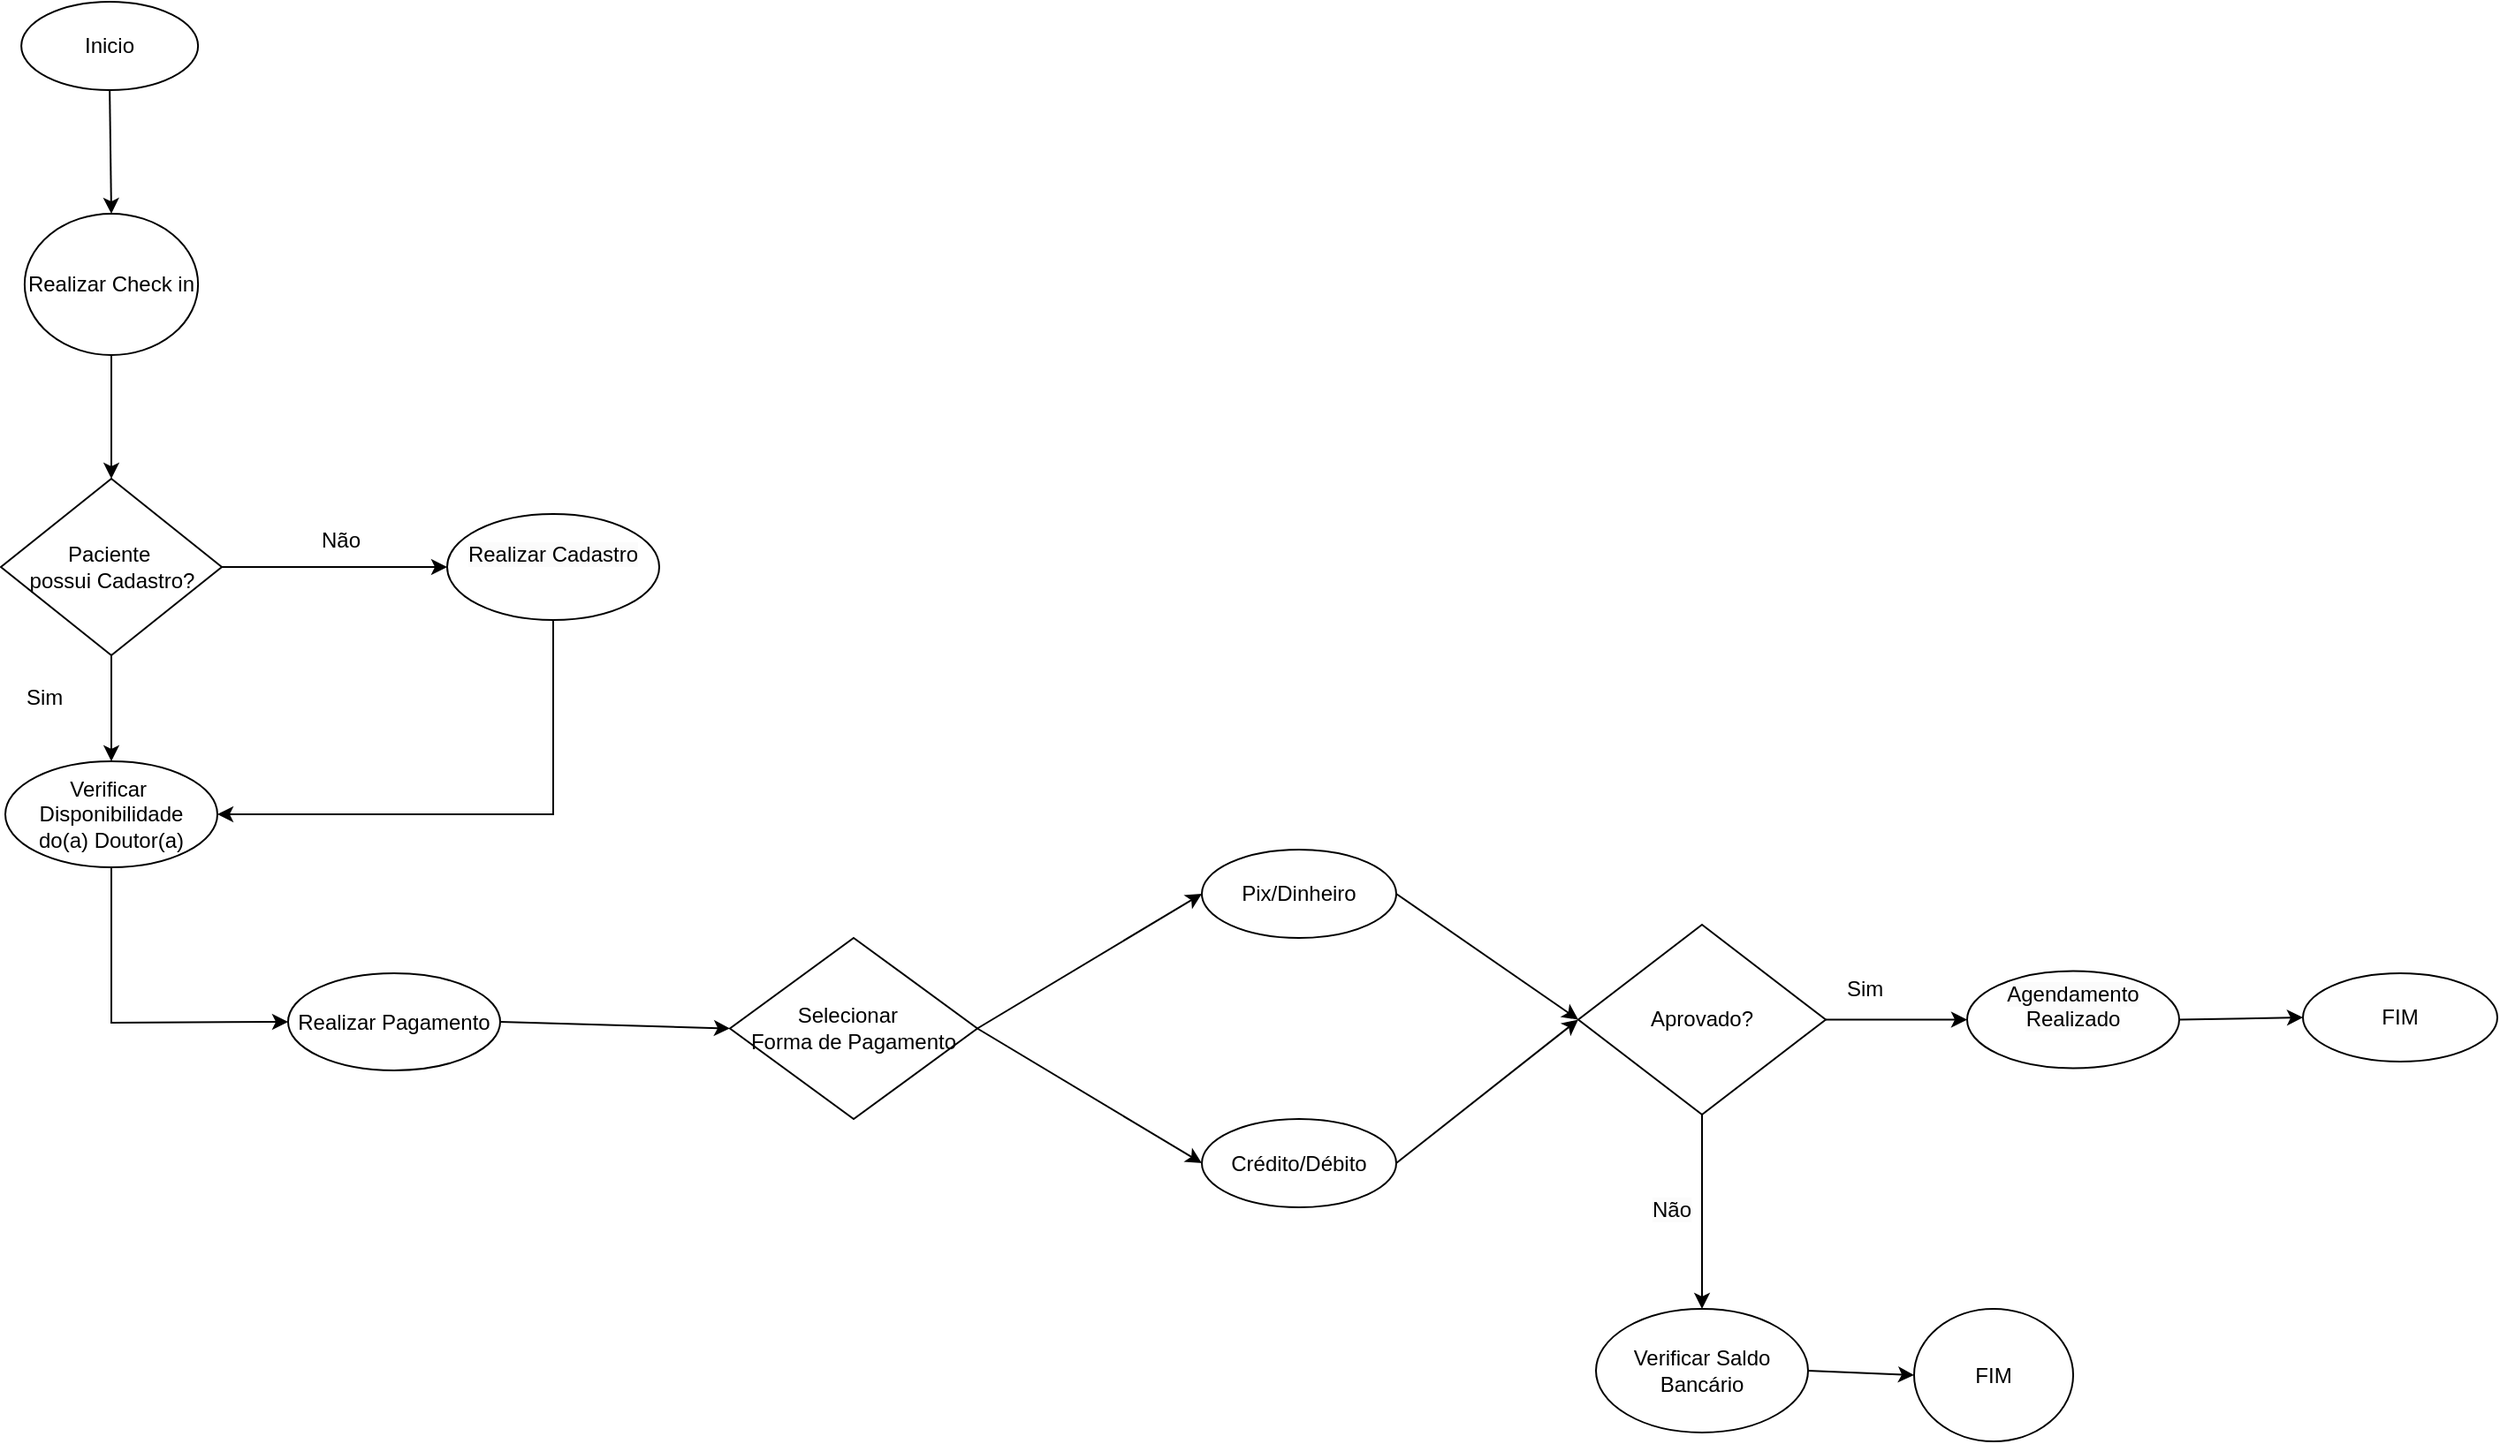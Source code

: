 <mxfile version="22.1.7" type="github">
  <diagram name="Página-1" id="Irts9sAhh_Vq2c4iicMf">
    <mxGraphModel dx="1264" dy="506" grid="1" gridSize="10" guides="1" tooltips="1" connect="1" arrows="1" fold="1" page="1" pageScale="1" pageWidth="827" pageHeight="1169" math="0" shadow="0">
      <root>
        <mxCell id="0" />
        <mxCell id="1" parent="0" />
        <mxCell id="wiEWjGaKoU1McQms9bvN-1" value="Inicio" style="ellipse;whiteSpace=wrap;html=1;" vertex="1" parent="1">
          <mxGeometry x="159.06" y="40" width="100" height="50" as="geometry" />
        </mxCell>
        <mxCell id="wiEWjGaKoU1McQms9bvN-11" value="Não" style="text;html=1;strokeColor=none;fillColor=none;align=center;verticalAlign=middle;whiteSpace=wrap;rounded=0;" vertex="1" parent="1">
          <mxGeometry x="310" y="330" width="60" height="30" as="geometry" />
        </mxCell>
        <mxCell id="wiEWjGaKoU1McQms9bvN-12" value="&lt;div style=&quot;text-align: center;&quot;&gt;Sim&lt;/div&gt;" style="text;whiteSpace=wrap;html=1;" vertex="1" parent="1">
          <mxGeometry x="160" y="420" width="30" as="geometry" />
        </mxCell>
        <mxCell id="wiEWjGaKoU1McQms9bvN-17" value="&lt;div style=&quot;border-color: var(--border-color); color: rgb(0, 0, 0); font-family: Helvetica; font-size: 12px; font-style: normal; font-variant-ligatures: normal; font-variant-caps: normal; font-weight: 400; letter-spacing: normal; orphans: 2; text-indent: 0px; text-transform: none; widows: 2; word-spacing: 0px; -webkit-text-stroke-width: 0px; text-decoration-thickness: initial; text-decoration-style: initial; text-decoration-color: initial; background-color: rgb(251, 251, 251); text-align: center;&quot;&gt;&lt;br&gt;&lt;/div&gt;" style="text;whiteSpace=wrap;html=1;" vertex="1" parent="1">
          <mxGeometry x="170" y="450" width="80" height="40" as="geometry" />
        </mxCell>
        <mxCell id="wiEWjGaKoU1McQms9bvN-32" value="&#xa;&lt;span style=&quot;color: rgb(0, 0, 0); font-family: Helvetica; font-size: 12px; font-style: normal; font-variant-ligatures: normal; font-variant-caps: normal; font-weight: 400; letter-spacing: normal; orphans: 2; text-align: left; text-indent: 0px; text-transform: none; widows: 2; word-spacing: 0px; -webkit-text-stroke-width: 0px; background-color: rgb(251, 251, 251); text-decoration-thickness: initial; text-decoration-style: initial; text-decoration-color: initial; float: none; display: inline !important;&quot;&gt;Agendamento Realizado&lt;/span&gt;&#xa;&#xa;" style="ellipse;whiteSpace=wrap;html=1;" vertex="1" parent="1">
          <mxGeometry x="1260" y="588.75" width="120" height="55" as="geometry" />
        </mxCell>
        <mxCell id="wiEWjGaKoU1McQms9bvN-33" value="&#xa;&lt;span style=&quot;color: rgb(0, 0, 0); font-family: Helvetica; font-size: 12px; font-style: normal; font-variant-ligatures: normal; font-variant-caps: normal; font-weight: 400; letter-spacing: normal; orphans: 2; text-align: left; text-indent: 0px; text-transform: none; widows: 2; word-spacing: 0px; -webkit-text-stroke-width: 0px; background-color: rgb(251, 251, 251); text-decoration-thickness: initial; text-decoration-style: initial; text-decoration-color: initial; float: none; display: inline !important;&quot;&gt;Realizar Cadastro&lt;/span&gt;&#xa;&#xa;" style="ellipse;whiteSpace=wrap;html=1;" vertex="1" parent="1">
          <mxGeometry x="400" y="330" width="120" height="60" as="geometry" />
        </mxCell>
        <mxCell id="wiEWjGaKoU1McQms9bvN-34" value="Pix/Dinheiro" style="ellipse;whiteSpace=wrap;html=1;" vertex="1" parent="1">
          <mxGeometry x="827" y="520" width="110" height="50" as="geometry" />
        </mxCell>
        <mxCell id="wiEWjGaKoU1McQms9bvN-35" value="Crédito/Débito" style="ellipse;whiteSpace=wrap;html=1;" vertex="1" parent="1">
          <mxGeometry x="827" y="672.5" width="110" height="50" as="geometry" />
        </mxCell>
        <mxCell id="wiEWjGaKoU1McQms9bvN-36" value="Verificar Saldo Bancário" style="ellipse;whiteSpace=wrap;html=1;" vertex="1" parent="1">
          <mxGeometry x="1050" y="780" width="120" height="70" as="geometry" />
        </mxCell>
        <mxCell id="wiEWjGaKoU1McQms9bvN-39" value="Realizar Pagamento" style="ellipse;whiteSpace=wrap;html=1;" vertex="1" parent="1">
          <mxGeometry x="310" y="590" width="120" height="55" as="geometry" />
        </mxCell>
        <mxCell id="wiEWjGaKoU1McQms9bvN-45" value="Realizar Check in" style="ellipse;whiteSpace=wrap;html=1;" vertex="1" parent="1">
          <mxGeometry x="160.94" y="160" width="98.12" height="80" as="geometry" />
        </mxCell>
        <mxCell id="wiEWjGaKoU1McQms9bvN-46" value="&lt;div style=&quot;border-color: var(--border-color);&quot;&gt;Verificar&amp;nbsp;&lt;/div&gt;&lt;div style=&quot;border-color: var(--border-color);&quot;&gt;Disponibilidade&lt;/div&gt;&lt;div style=&quot;border-color: var(--border-color);&quot;&gt;do(a) Doutor(a)&lt;/div&gt;" style="ellipse;whiteSpace=wrap;html=1;" vertex="1" parent="1">
          <mxGeometry x="150" y="470" width="120" height="60" as="geometry" />
        </mxCell>
        <mxCell id="wiEWjGaKoU1McQms9bvN-48" value="Paciente&amp;nbsp;&lt;br style=&quot;border-color: var(--border-color); text-align: left;&quot;&gt;&lt;span style=&quot;text-align: left;&quot;&gt;possui Cadastro?&lt;/span&gt;" style="rhombus;whiteSpace=wrap;html=1;" vertex="1" parent="1">
          <mxGeometry x="147.5" y="310" width="125" height="100" as="geometry" />
        </mxCell>
        <mxCell id="wiEWjGaKoU1McQms9bvN-50" value="Selecionar&amp;nbsp;&amp;nbsp;&lt;br style=&quot;border-color: var(--border-color); text-align: left;&quot;&gt;Forma de Pagamento" style="rhombus;whiteSpace=wrap;html=1;" vertex="1" parent="1">
          <mxGeometry x="560" y="570" width="140" height="102.5" as="geometry" />
        </mxCell>
        <mxCell id="wiEWjGaKoU1McQms9bvN-64" value="Aprovado?" style="rhombus;whiteSpace=wrap;html=1;" vertex="1" parent="1">
          <mxGeometry x="1040" y="562.5" width="140" height="107.5" as="geometry" />
        </mxCell>
        <mxCell id="wiEWjGaKoU1McQms9bvN-70" value="" style="endArrow=classic;html=1;rounded=0;entryX=0;entryY=0.5;entryDx=0;entryDy=0;exitX=1;exitY=0.5;exitDx=0;exitDy=0;" edge="1" parent="1" source="wiEWjGaKoU1McQms9bvN-50" target="wiEWjGaKoU1McQms9bvN-34">
          <mxGeometry width="50" height="50" relative="1" as="geometry">
            <mxPoint x="720" y="790" as="sourcePoint" />
            <mxPoint x="770" y="740" as="targetPoint" />
          </mxGeometry>
        </mxCell>
        <mxCell id="wiEWjGaKoU1McQms9bvN-71" value="" style="endArrow=classic;html=1;rounded=0;entryX=0;entryY=0.5;entryDx=0;entryDy=0;exitX=1;exitY=0.5;exitDx=0;exitDy=0;" edge="1" parent="1" source="wiEWjGaKoU1McQms9bvN-50" target="wiEWjGaKoU1McQms9bvN-35">
          <mxGeometry width="50" height="50" relative="1" as="geometry">
            <mxPoint x="800" y="810" as="sourcePoint" />
            <mxPoint x="850" y="760" as="targetPoint" />
          </mxGeometry>
        </mxCell>
        <mxCell id="wiEWjGaKoU1McQms9bvN-72" value="" style="endArrow=classic;html=1;rounded=0;entryX=0;entryY=0.5;entryDx=0;entryDy=0;exitX=1;exitY=0.5;exitDx=0;exitDy=0;" edge="1" parent="1" source="wiEWjGaKoU1McQms9bvN-35" target="wiEWjGaKoU1McQms9bvN-64">
          <mxGeometry width="50" height="50" relative="1" as="geometry">
            <mxPoint x="810" y="820" as="sourcePoint" />
            <mxPoint x="860" y="770" as="targetPoint" />
          </mxGeometry>
        </mxCell>
        <mxCell id="wiEWjGaKoU1McQms9bvN-73" value="" style="endArrow=classic;html=1;rounded=0;entryX=0;entryY=0.5;entryDx=0;entryDy=0;exitX=1;exitY=0.5;exitDx=0;exitDy=0;" edge="1" parent="1" source="wiEWjGaKoU1McQms9bvN-34" target="wiEWjGaKoU1McQms9bvN-64">
          <mxGeometry width="50" height="50" relative="1" as="geometry">
            <mxPoint x="920" y="612.5" as="sourcePoint" />
            <mxPoint x="970" y="562.5" as="targetPoint" />
          </mxGeometry>
        </mxCell>
        <mxCell id="wiEWjGaKoU1McQms9bvN-74" value="" style="endArrow=classic;html=1;rounded=0;entryX=0;entryY=0.5;entryDx=0;entryDy=0;exitX=1;exitY=0.5;exitDx=0;exitDy=0;" edge="1" parent="1" source="wiEWjGaKoU1McQms9bvN-39" target="wiEWjGaKoU1McQms9bvN-50">
          <mxGeometry width="50" height="50" relative="1" as="geometry">
            <mxPoint x="830" y="840" as="sourcePoint" />
            <mxPoint x="880" y="790" as="targetPoint" />
          </mxGeometry>
        </mxCell>
        <mxCell id="wiEWjGaKoU1McQms9bvN-76" value="" style="endArrow=classic;html=1;rounded=0;entryX=0.5;entryY=0;entryDx=0;entryDy=0;exitX=0.5;exitY=1;exitDx=0;exitDy=0;" edge="1" parent="1" source="wiEWjGaKoU1McQms9bvN-48" target="wiEWjGaKoU1McQms9bvN-46">
          <mxGeometry width="50" height="50" relative="1" as="geometry">
            <mxPoint x="310" y="470" as="sourcePoint" />
            <mxPoint x="350" y="420" as="targetPoint" />
          </mxGeometry>
        </mxCell>
        <mxCell id="wiEWjGaKoU1McQms9bvN-77" value="" style="endArrow=classic;html=1;rounded=0;entryX=0;entryY=0.5;entryDx=0;entryDy=0;exitX=1;exitY=0.5;exitDx=0;exitDy=0;" edge="1" parent="1" source="wiEWjGaKoU1McQms9bvN-48" target="wiEWjGaKoU1McQms9bvN-33">
          <mxGeometry width="50" height="50" relative="1" as="geometry">
            <mxPoint x="280" y="470" as="sourcePoint" />
            <mxPoint x="330" y="420" as="targetPoint" />
          </mxGeometry>
        </mxCell>
        <mxCell id="wiEWjGaKoU1McQms9bvN-78" value="" style="endArrow=classic;html=1;rounded=0;entryX=0.5;entryY=0;entryDx=0;entryDy=0;exitX=0.5;exitY=1;exitDx=0;exitDy=0;" edge="1" parent="1" source="wiEWjGaKoU1McQms9bvN-45" target="wiEWjGaKoU1McQms9bvN-48">
          <mxGeometry width="50" height="50" relative="1" as="geometry">
            <mxPoint x="340" y="40" as="sourcePoint" />
            <mxPoint x="208.75" y="180" as="targetPoint" />
          </mxGeometry>
        </mxCell>
        <mxCell id="wiEWjGaKoU1McQms9bvN-79" value="" style="endArrow=classic;html=1;rounded=0;entryX=0;entryY=0.5;entryDx=0;entryDy=0;exitX=0.5;exitY=1;exitDx=0;exitDy=0;" edge="1" parent="1" source="wiEWjGaKoU1McQms9bvN-46" target="wiEWjGaKoU1McQms9bvN-39">
          <mxGeometry width="50" height="50" relative="1" as="geometry">
            <mxPoint x="350" y="770" as="sourcePoint" />
            <mxPoint x="210" y="587.5" as="targetPoint" />
            <Array as="points">
              <mxPoint x="210" y="618" />
            </Array>
          </mxGeometry>
        </mxCell>
        <mxCell id="wiEWjGaKoU1McQms9bvN-81" value="" style="endArrow=classic;html=1;rounded=0;entryX=0.5;entryY=0;entryDx=0;entryDy=0;exitX=0.5;exitY=1;exitDx=0;exitDy=0;" edge="1" parent="1" source="wiEWjGaKoU1McQms9bvN-1" target="wiEWjGaKoU1McQms9bvN-45">
          <mxGeometry width="50" height="50" relative="1" as="geometry">
            <mxPoint x="209.5" y="10" as="sourcePoint" />
            <mxPoint x="210.5" y="70" as="targetPoint" />
          </mxGeometry>
        </mxCell>
        <mxCell id="wiEWjGaKoU1McQms9bvN-83" value="&lt;span style=&quot;color: rgb(0, 0, 0); font-family: Helvetica; font-size: 12px; font-style: normal; font-variant-ligatures: normal; font-variant-caps: normal; font-weight: 400; letter-spacing: normal; orphans: 2; text-align: center; text-indent: 0px; text-transform: none; widows: 2; word-spacing: 0px; -webkit-text-stroke-width: 0px; background-color: rgb(251, 251, 251); text-decoration-thickness: initial; text-decoration-style: initial; text-decoration-color: initial; float: none; display: inline !important;&quot;&gt;Não&lt;/span&gt;" style="text;whiteSpace=wrap;html=1;" vertex="1" parent="1">
          <mxGeometry x="1080" y="710" width="60" height="40" as="geometry" />
        </mxCell>
        <mxCell id="wiEWjGaKoU1McQms9bvN-84" value="&lt;div style=&quot;text-align: center;&quot;&gt;&lt;span style=&quot;background-color: initial;&quot;&gt;Sim&lt;/span&gt;&lt;/div&gt;" style="text;whiteSpace=wrap;html=1;" vertex="1" parent="1">
          <mxGeometry x="1190" y="585" width="40" height="40" as="geometry" />
        </mxCell>
        <mxCell id="wiEWjGaKoU1McQms9bvN-85" value="" style="endArrow=classic;html=1;rounded=0;entryX=0;entryY=0.5;entryDx=0;entryDy=0;exitX=1;exitY=0.5;exitDx=0;exitDy=0;" edge="1" parent="1" source="wiEWjGaKoU1McQms9bvN-64" target="wiEWjGaKoU1McQms9bvN-32">
          <mxGeometry width="50" height="50" relative="1" as="geometry">
            <mxPoint x="970" y="715" as="sourcePoint" />
            <mxPoint x="1050" y="626" as="targetPoint" />
          </mxGeometry>
        </mxCell>
        <mxCell id="wiEWjGaKoU1McQms9bvN-86" value="" style="endArrow=classic;html=1;rounded=0;entryX=0.5;entryY=0;entryDx=0;entryDy=0;exitX=0.5;exitY=1;exitDx=0;exitDy=0;" edge="1" parent="1" source="wiEWjGaKoU1McQms9bvN-64" target="wiEWjGaKoU1McQms9bvN-36">
          <mxGeometry width="50" height="50" relative="1" as="geometry">
            <mxPoint x="980" y="725" as="sourcePoint" />
            <mxPoint x="1060" y="636" as="targetPoint" />
          </mxGeometry>
        </mxCell>
        <mxCell id="wiEWjGaKoU1McQms9bvN-89" value="" style="endArrow=classic;html=1;rounded=0;exitX=0.5;exitY=1;exitDx=0;exitDy=0;entryX=1;entryY=0.5;entryDx=0;entryDy=0;" edge="1" parent="1" source="wiEWjGaKoU1McQms9bvN-33" target="wiEWjGaKoU1McQms9bvN-46">
          <mxGeometry width="50" height="50" relative="1" as="geometry">
            <mxPoint x="620" y="420" as="sourcePoint" />
            <mxPoint x="670" y="370" as="targetPoint" />
            <Array as="points">
              <mxPoint x="460" y="500" />
            </Array>
          </mxGeometry>
        </mxCell>
        <mxCell id="wiEWjGaKoU1McQms9bvN-90" value="FIM" style="ellipse;whiteSpace=wrap;html=1;" vertex="1" parent="1">
          <mxGeometry x="1450" y="590" width="110" height="50" as="geometry" />
        </mxCell>
        <mxCell id="wiEWjGaKoU1McQms9bvN-91" value="" style="endArrow=classic;html=1;rounded=0;entryX=0;entryY=0.5;entryDx=0;entryDy=0;exitX=1;exitY=0.5;exitDx=0;exitDy=0;" edge="1" parent="1" source="wiEWjGaKoU1McQms9bvN-32" target="wiEWjGaKoU1McQms9bvN-90">
          <mxGeometry width="50" height="50" relative="1" as="geometry">
            <mxPoint x="1241" y="540" as="sourcePoint" />
            <mxPoint x="1291" y="490" as="targetPoint" />
          </mxGeometry>
        </mxCell>
        <mxCell id="wiEWjGaKoU1McQms9bvN-92" value="FIM" style="ellipse;whiteSpace=wrap;html=1;" vertex="1" parent="1">
          <mxGeometry x="1230" y="780" width="90" height="75" as="geometry" />
        </mxCell>
        <mxCell id="wiEWjGaKoU1McQms9bvN-93" value="" style="endArrow=classic;html=1;rounded=0;entryX=0;entryY=0.5;entryDx=0;entryDy=0;exitX=1;exitY=0.5;exitDx=0;exitDy=0;" edge="1" parent="1" source="wiEWjGaKoU1McQms9bvN-36" target="wiEWjGaKoU1McQms9bvN-92">
          <mxGeometry width="50" height="50" relative="1" as="geometry">
            <mxPoint x="1130" y="710" as="sourcePoint" />
            <mxPoint x="1180" y="660" as="targetPoint" />
          </mxGeometry>
        </mxCell>
      </root>
    </mxGraphModel>
  </diagram>
</mxfile>
